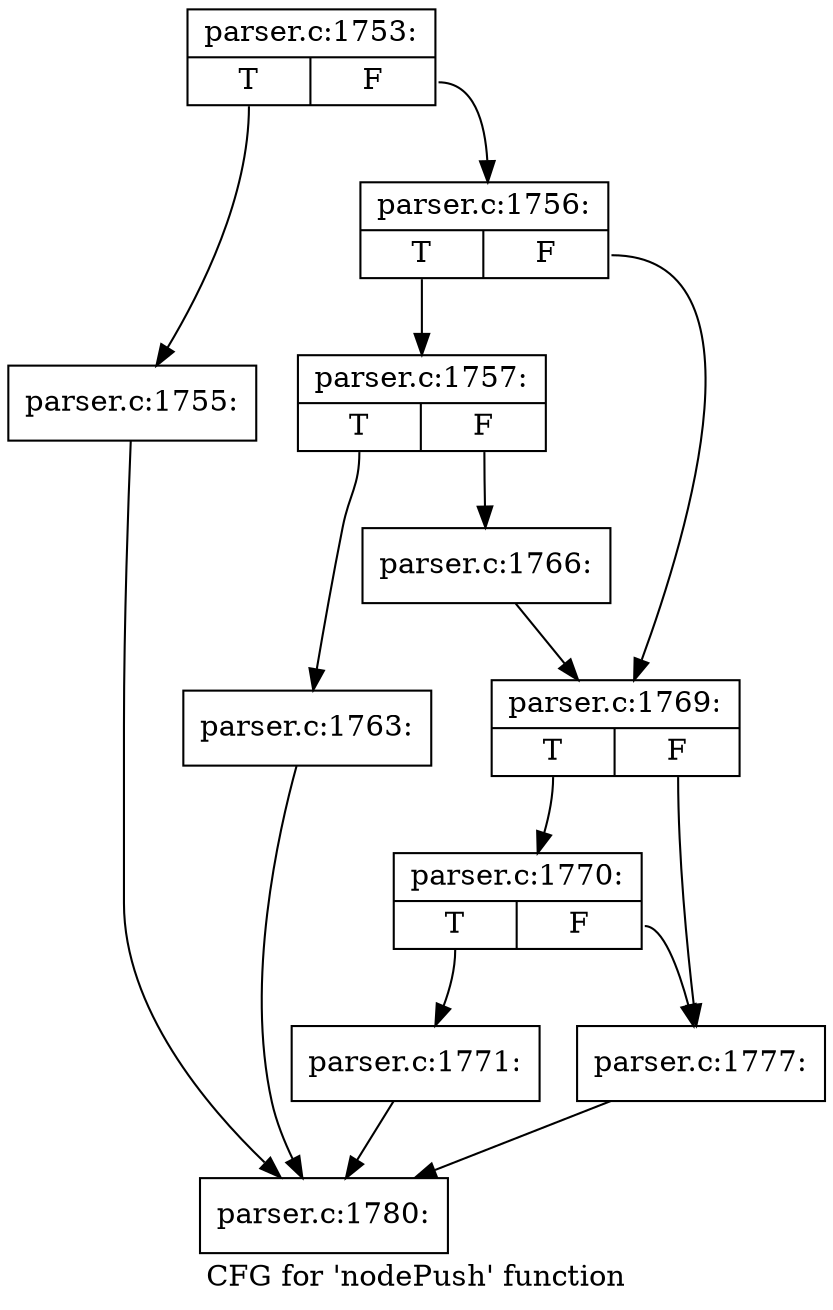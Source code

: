 digraph "CFG for 'nodePush' function" {
	label="CFG for 'nodePush' function";

	Node0x418b390 [shape=record,label="{parser.c:1753:|{<s0>T|<s1>F}}"];
	Node0x418b390:s0 -> Node0x41de610;
	Node0x418b390:s1 -> Node0x41de660;
	Node0x41de610 [shape=record,label="{parser.c:1755:}"];
	Node0x41de610 -> Node0x418b950;
	Node0x41de660 [shape=record,label="{parser.c:1756:|{<s0>T|<s1>F}}"];
	Node0x41de660:s0 -> Node0x41df620;
	Node0x41de660:s1 -> Node0x41df670;
	Node0x41df620 [shape=record,label="{parser.c:1757:|{<s0>T|<s1>F}}"];
	Node0x41df620:s0 -> Node0x41e0800;
	Node0x41df620:s1 -> Node0x41e0850;
	Node0x41e0800 [shape=record,label="{parser.c:1763:}"];
	Node0x41e0800 -> Node0x418b950;
	Node0x41e0850 [shape=record,label="{parser.c:1766:}"];
	Node0x41e0850 -> Node0x41df670;
	Node0x41df670 [shape=record,label="{parser.c:1769:|{<s0>T|<s1>F}}"];
	Node0x41df670:s0 -> Node0x41e17a0;
	Node0x41df670:s1 -> Node0x41e1750;
	Node0x41e17a0 [shape=record,label="{parser.c:1770:|{<s0>T|<s1>F}}"];
	Node0x41e17a0:s0 -> Node0x41d3310;
	Node0x41e17a0:s1 -> Node0x41e1750;
	Node0x41d3310 [shape=record,label="{parser.c:1771:}"];
	Node0x41d3310 -> Node0x418b950;
	Node0x41e1750 [shape=record,label="{parser.c:1777:}"];
	Node0x41e1750 -> Node0x418b950;
	Node0x418b950 [shape=record,label="{parser.c:1780:}"];
}
